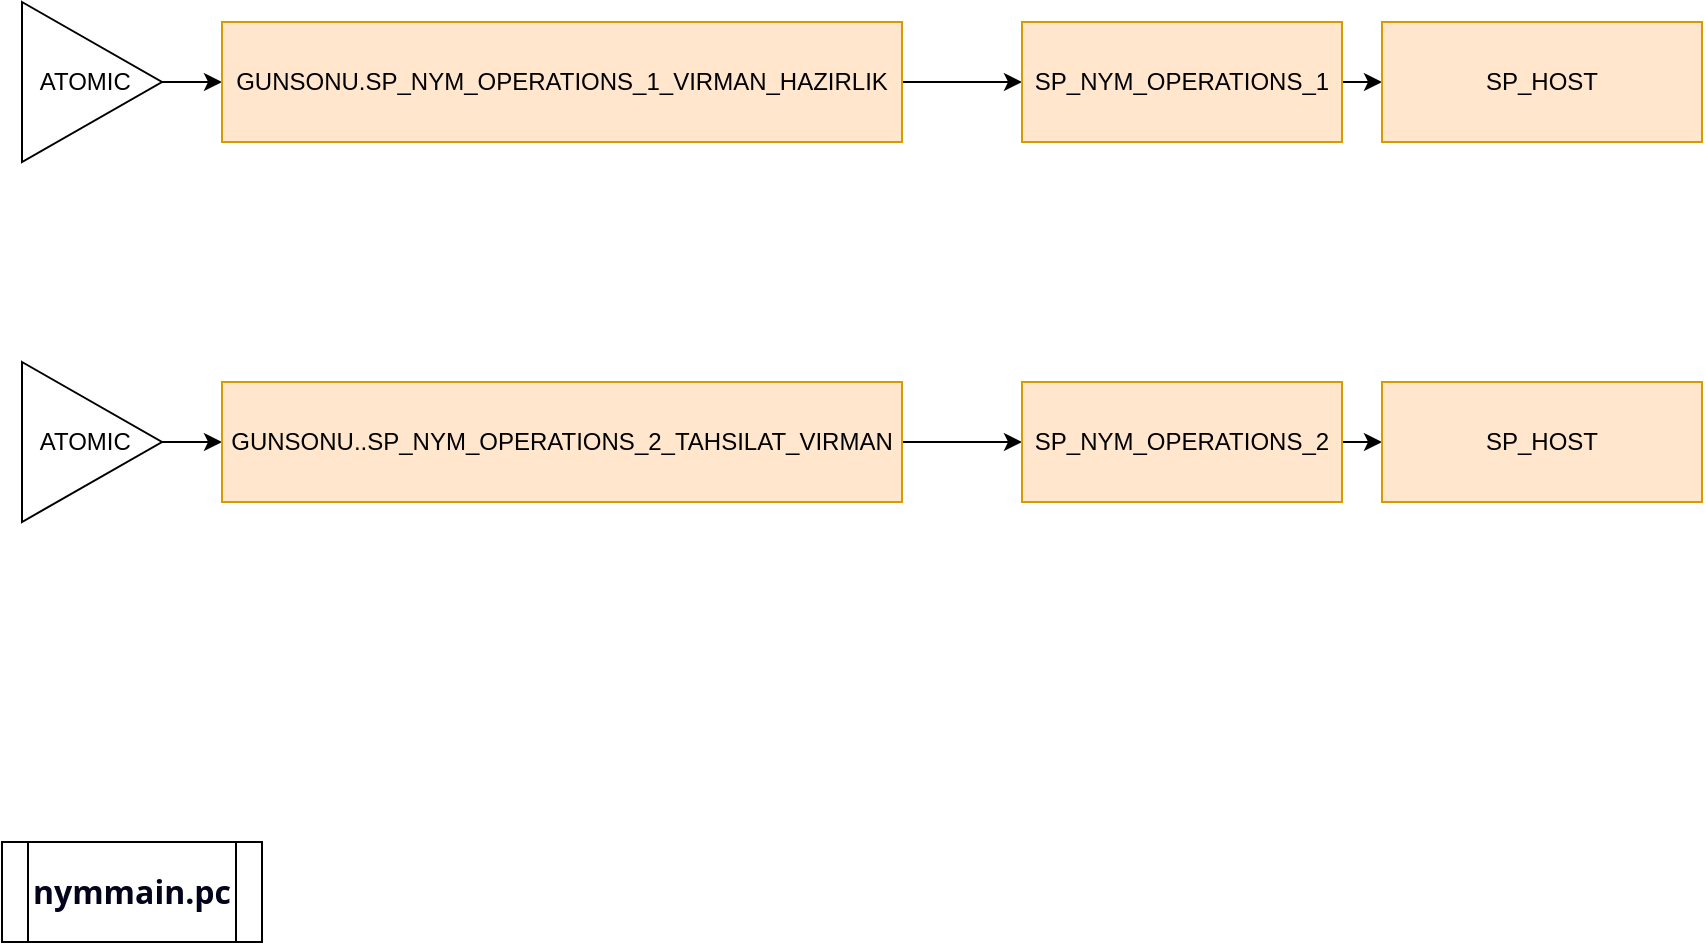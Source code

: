 <mxfile version="20.8.5" type="github">
  <diagram id="KAb09H1aaRv1wUn9QZgi" name="Page-1">
    <mxGraphModel dx="1248" dy="685" grid="1" gridSize="10" guides="1" tooltips="1" connect="1" arrows="1" fold="1" page="1" pageScale="1" pageWidth="850" pageHeight="1100" math="0" shadow="0">
      <root>
        <mxCell id="0" />
        <mxCell id="1" parent="0" />
        <mxCell id="SjDv2KnS--hnq-5WUfop-4" value="" style="edgeStyle=orthogonalEdgeStyle;rounded=0;orthogonalLoop=1;jettySize=auto;html=1;" edge="1" parent="1" source="SjDv2KnS--hnq-5WUfop-2" target="SjDv2KnS--hnq-5WUfop-3">
          <mxGeometry relative="1" as="geometry" />
        </mxCell>
        <mxCell id="SjDv2KnS--hnq-5WUfop-2" value="ATOMIC&amp;nbsp;&amp;nbsp;" style="triangle;whiteSpace=wrap;html=1;" vertex="1" parent="1">
          <mxGeometry x="20" y="200" width="70" height="80" as="geometry" />
        </mxCell>
        <mxCell id="SjDv2KnS--hnq-5WUfop-6" value="" style="edgeStyle=orthogonalEdgeStyle;rounded=0;orthogonalLoop=1;jettySize=auto;html=1;" edge="1" parent="1" source="SjDv2KnS--hnq-5WUfop-3" target="SjDv2KnS--hnq-5WUfop-5">
          <mxGeometry relative="1" as="geometry" />
        </mxCell>
        <mxCell id="SjDv2KnS--hnq-5WUfop-3" value="GUNSONU.SP_NYM_OPERATIONS_1_VIRMAN_HAZIRLIK" style="rounded=0;whiteSpace=wrap;html=1;fillColor=#ffe6cc;strokeColor=#d79b00;" vertex="1" parent="1">
          <mxGeometry x="120" y="210" width="340" height="60" as="geometry" />
        </mxCell>
        <mxCell id="SjDv2KnS--hnq-5WUfop-10" style="edgeStyle=orthogonalEdgeStyle;rounded=0;orthogonalLoop=1;jettySize=auto;html=1;exitX=1;exitY=0.5;exitDx=0;exitDy=0;entryX=0;entryY=0.5;entryDx=0;entryDy=0;fontColor=#03031c;" edge="1" parent="1" source="SjDv2KnS--hnq-5WUfop-5" target="SjDv2KnS--hnq-5WUfop-9">
          <mxGeometry relative="1" as="geometry" />
        </mxCell>
        <mxCell id="SjDv2KnS--hnq-5WUfop-5" value="SP_NYM_OPERATIONS_1" style="rounded=0;whiteSpace=wrap;html=1;fillColor=#ffe6cc;strokeColor=#d79b00;" vertex="1" parent="1">
          <mxGeometry x="520" y="210" width="160" height="60" as="geometry" />
        </mxCell>
        <mxCell id="SjDv2KnS--hnq-5WUfop-7" value="&lt;a style=&quot;box-sizing: border-box; cursor: pointer; outline: transparent; text-decoration-line: none; transition: color 80ms cubic-bezier(0.165, 0.84, 0.44, 1) 0s, background 80ms linear 0s; font-weight: bold; font-family: &amp;quot;Segoe UI Web (West European)&amp;quot;, &amp;quot;Segoe UI&amp;quot;, -apple-system, BlinkMacSystemFont, Roboto, &amp;quot;Helvetica Neue&amp;quot;, sans-serif; font-size: 16px; text-align: start;&quot; tabindex=&quot;0&quot; href=&quot;https://devops/Legacy_Collection/FinsoftC/_versionControl#path=%24%2FFinsoftC%2Fsrc%2Ftransfer%2Fsqload%2Fnymmain.pc&amp;amp;version=T&amp;amp;_a=contents&quot; class=&quot;fileName-highlight bolt-link&quot; aria-label=&quot;Navigate to nymmain.pc&quot;&gt;&lt;font style=&quot;&quot; color=&quot;#03031c&quot;&gt;nymmain.pc&lt;/font&gt;&lt;/a&gt;" style="shape=process;whiteSpace=wrap;html=1;backgroundOutline=1;" vertex="1" parent="1">
          <mxGeometry x="10" y="620" width="130" height="50" as="geometry" />
        </mxCell>
        <mxCell id="SjDv2KnS--hnq-5WUfop-9" value="SP_HOST" style="rounded=0;whiteSpace=wrap;html=1;fillColor=#ffe6cc;strokeColor=#d79b00;" vertex="1" parent="1">
          <mxGeometry x="700" y="210" width="160" height="60" as="geometry" />
        </mxCell>
        <mxCell id="SjDv2KnS--hnq-5WUfop-11" value="" style="edgeStyle=orthogonalEdgeStyle;rounded=0;orthogonalLoop=1;jettySize=auto;html=1;" edge="1" parent="1" source="SjDv2KnS--hnq-5WUfop-12" target="SjDv2KnS--hnq-5WUfop-14">
          <mxGeometry relative="1" as="geometry" />
        </mxCell>
        <mxCell id="SjDv2KnS--hnq-5WUfop-12" value="ATOMIC&amp;nbsp;&amp;nbsp;" style="triangle;whiteSpace=wrap;html=1;" vertex="1" parent="1">
          <mxGeometry x="20" y="380" width="70" height="80" as="geometry" />
        </mxCell>
        <mxCell id="SjDv2KnS--hnq-5WUfop-13" value="" style="edgeStyle=orthogonalEdgeStyle;rounded=0;orthogonalLoop=1;jettySize=auto;html=1;" edge="1" parent="1" source="SjDv2KnS--hnq-5WUfop-14" target="SjDv2KnS--hnq-5WUfop-16">
          <mxGeometry relative="1" as="geometry" />
        </mxCell>
        <mxCell id="SjDv2KnS--hnq-5WUfop-14" value="GUNSONU..SP_NYM_OPERATIONS_2_TAHSILAT_VIRMAN&lt;b&gt;&lt;/b&gt;" style="rounded=0;whiteSpace=wrap;html=1;fillColor=#ffe6cc;strokeColor=#d79b00;" vertex="1" parent="1">
          <mxGeometry x="120" y="390" width="340" height="60" as="geometry" />
        </mxCell>
        <mxCell id="SjDv2KnS--hnq-5WUfop-15" style="edgeStyle=orthogonalEdgeStyle;rounded=0;orthogonalLoop=1;jettySize=auto;html=1;exitX=1;exitY=0.5;exitDx=0;exitDy=0;entryX=0;entryY=0.5;entryDx=0;entryDy=0;fontColor=#03031c;" edge="1" parent="1" source="SjDv2KnS--hnq-5WUfop-16" target="SjDv2KnS--hnq-5WUfop-17">
          <mxGeometry relative="1" as="geometry" />
        </mxCell>
        <mxCell id="SjDv2KnS--hnq-5WUfop-16" value="SP_NYM_OPERATIONS_2" style="rounded=0;whiteSpace=wrap;html=1;fillColor=#ffe6cc;strokeColor=#d79b00;" vertex="1" parent="1">
          <mxGeometry x="520" y="390" width="160" height="60" as="geometry" />
        </mxCell>
        <mxCell id="SjDv2KnS--hnq-5WUfop-17" value="SP_HOST" style="rounded=0;whiteSpace=wrap;html=1;fillColor=#ffe6cc;strokeColor=#d79b00;" vertex="1" parent="1">
          <mxGeometry x="700" y="390" width="160" height="60" as="geometry" />
        </mxCell>
      </root>
    </mxGraphModel>
  </diagram>
</mxfile>
